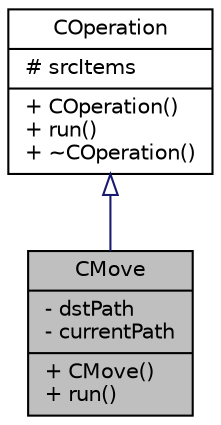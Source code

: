 digraph "CMove"
{
 // LATEX_PDF_SIZE
  edge [fontname="Helvetica",fontsize="10",labelfontname="Helvetica",labelfontsize="10"];
  node [fontname="Helvetica",fontsize="10",shape=record];
  Node1 [label="{CMove\n|- dstPath\l- currentPath\l|+ CMove()\l+ run()\l}",height=0.2,width=0.4,color="black", fillcolor="grey75", style="filled", fontcolor="black",tooltip="Represents move action."];
  Node2 -> Node1 [dir="back",color="midnightblue",fontsize="10",style="solid",arrowtail="onormal",fontname="Helvetica"];
  Node2 [label="{COperation\n|# srcItems\l|+ COperation()\l+ run()\l+ ~COperation()\l}",height=0.2,width=0.4,color="black", fillcolor="white", style="filled",URL="$classCOperation.html",tooltip="Represents filesystem operation."];
}
